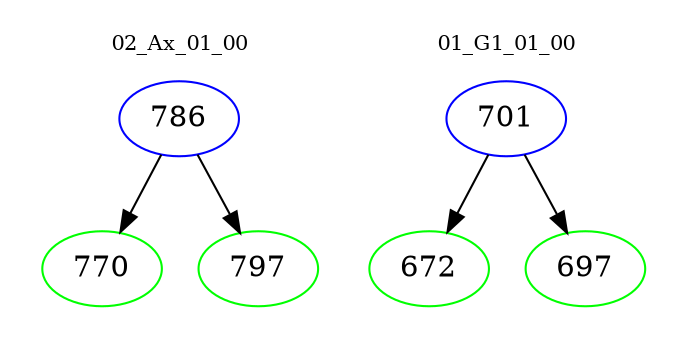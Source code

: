 digraph{
subgraph cluster_0 {
color = white
label = "02_Ax_01_00";
fontsize=10;
T0_786 [label="786", color="blue"]
T0_786 -> T0_770 [color="black"]
T0_770 [label="770", color="green"]
T0_786 -> T0_797 [color="black"]
T0_797 [label="797", color="green"]
}
subgraph cluster_1 {
color = white
label = "01_G1_01_00";
fontsize=10;
T1_701 [label="701", color="blue"]
T1_701 -> T1_672 [color="black"]
T1_672 [label="672", color="green"]
T1_701 -> T1_697 [color="black"]
T1_697 [label="697", color="green"]
}
}
